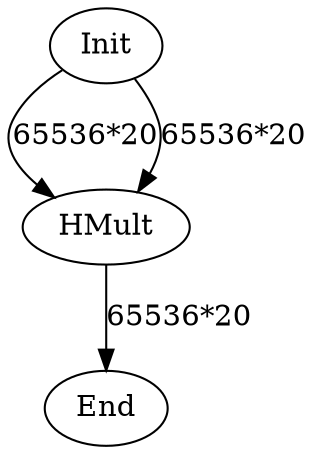 digraph G {
Init[label="Init"];
HMult0[label="HMult"];
End[label="End"];
Init->HMult0[label="65536*20"];
Init->HMult0[label="65536*20"];
HMult0->End[label="65536*20"];
}
